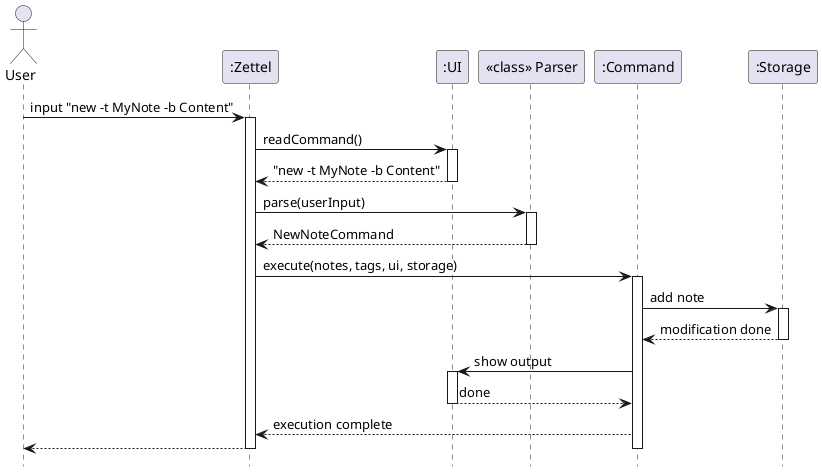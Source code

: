 @startuml ArchitectureSequence
hide footbox

actor User
participant ":Zettel"
participant ":UI"
participant "<<class>> Parser" as Parser
participant ":Command"
participant ":Storage"


User -> ":Zettel": input "new -t MyNote -b Content"
activate ":Zettel"
":Zettel" -> ":UI": readCommand()
activate ":UI"
":UI" --> ":Zettel": "new -t MyNote -b Content"
deactivate ":UI"

":Zettel" -> "Parser": parse(userInput)
activate "Parser"
"Parser" --> ":Zettel": NewNoteCommand
deactivate "Parser"

":Zettel" -> ":Command": execute(notes, tags, ui, storage)
activate ":Command"

":Command" -> ":Storage": add note
activate ":Storage"
":Storage" --> ":Command": modification done
deactivate ":Storage"

":Command" -> ":UI": show output
activate ":UI"
":UI" --> ":Command": done
deactivate ":UI"

":Command" --> ":Zettel": execution complete
":Zettel" --> "User"
deactivate ":Command"
deactivate ":Zettel"
@enduml